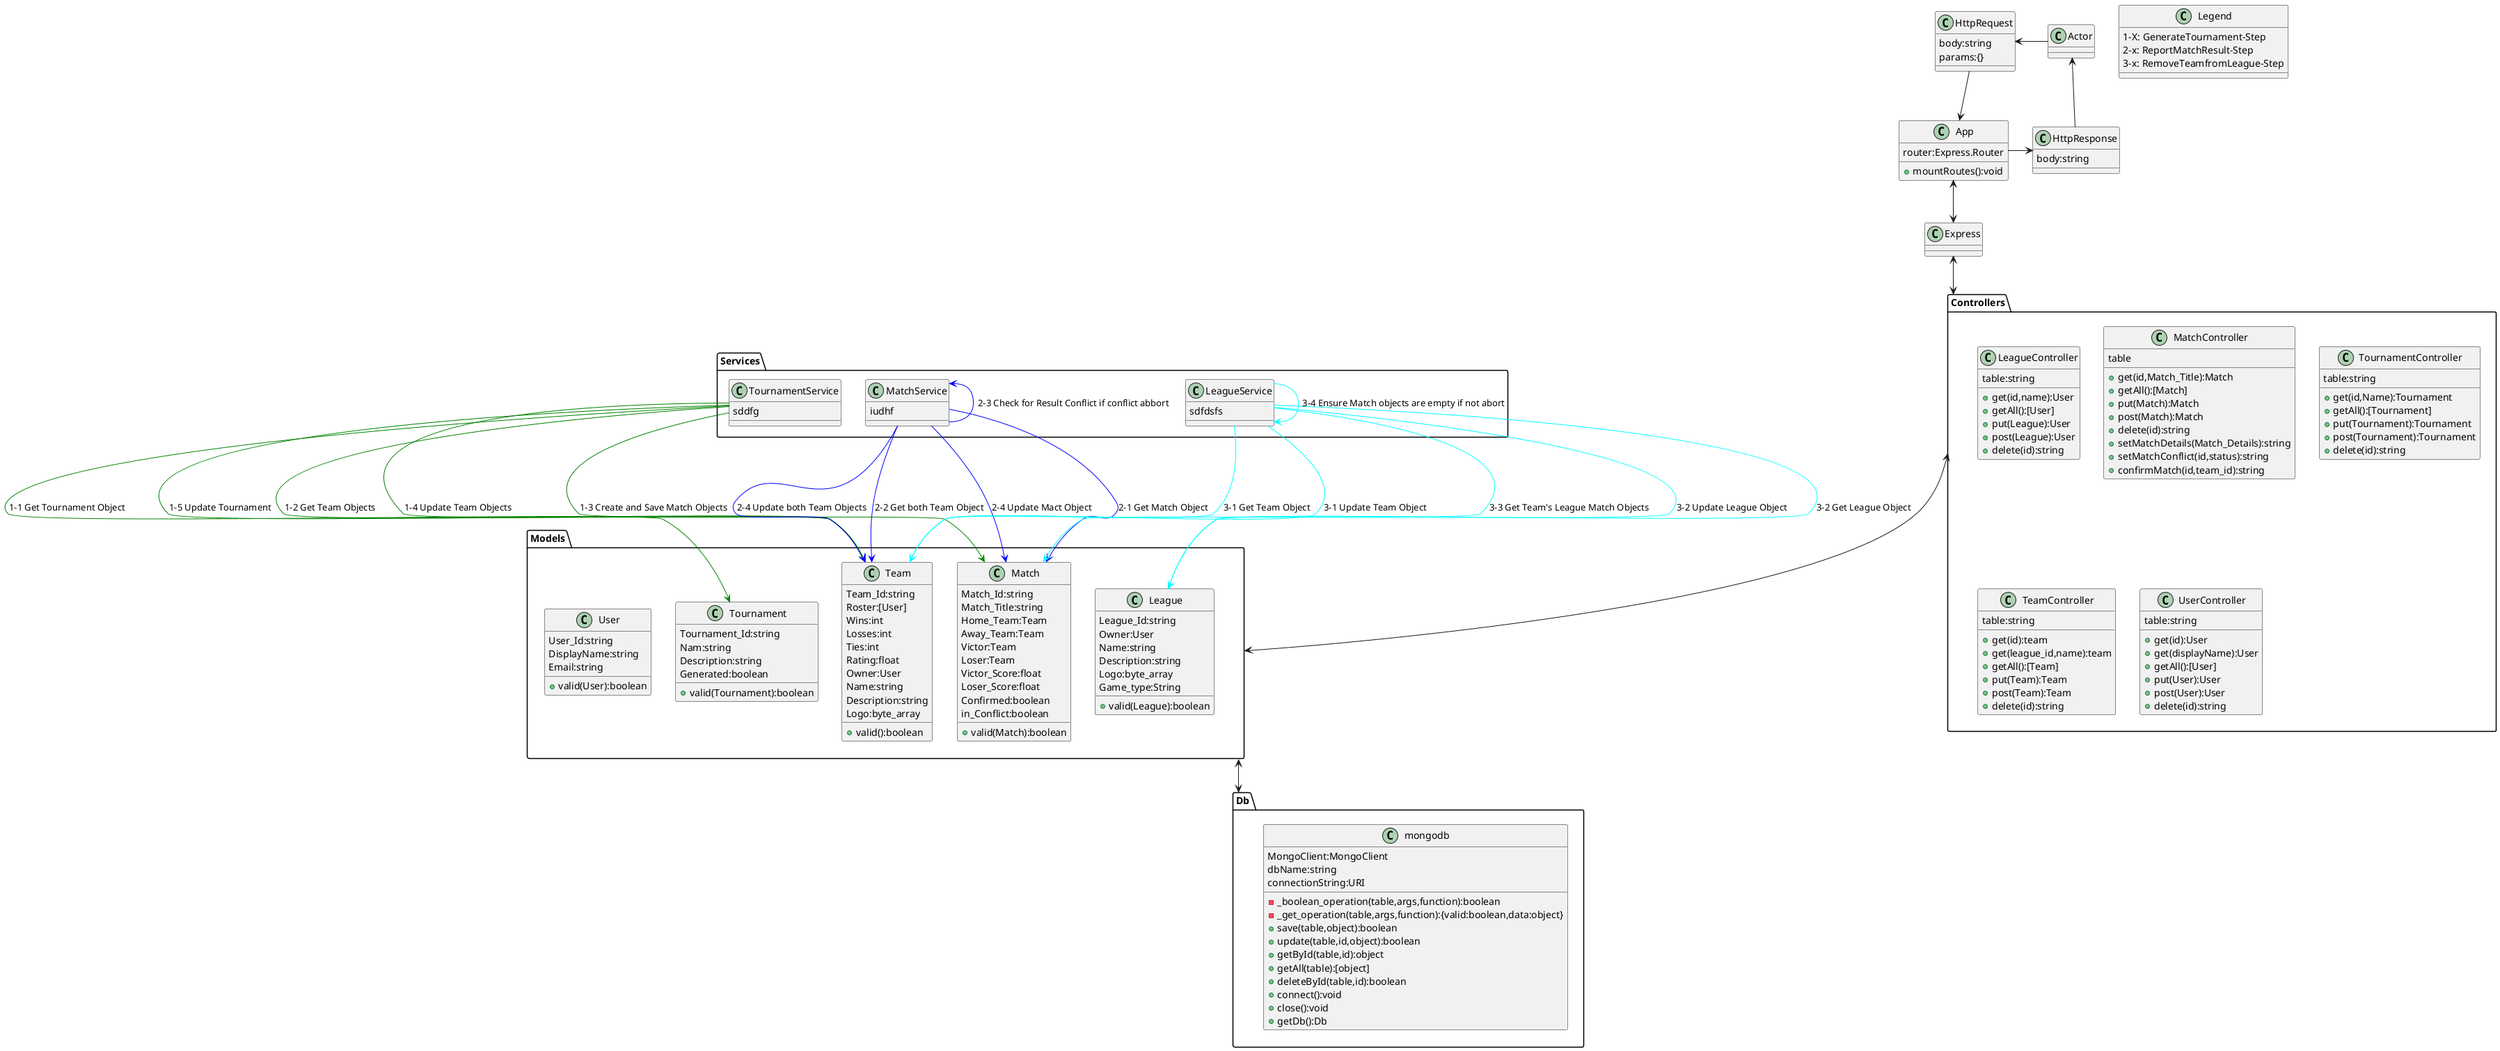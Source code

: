 @startuml

class Legend{
  1-X: GenerateTournament-Step
  2-x: ReportMatchResult-Step
  3-x: RemoveTeamfromLeague-Step
  }

class HttpRequest{
  body:string
  params:{}
  }

class Actor {
  }


class HttpResponse{
  body:string
  }

package Models {
  
  class League {
  League_Id:string
  Owner:User
  Name:string
  Description:string
  Logo:byte_array
  Game_type:String
  
  +valid(League):boolean
}

class Tournament {
  Tournament_Id:string
  Nam:string
  Description:string
  Generated:boolean
  +valid(Tournament):boolean
}

class Team {
  Team_Id:string
  Roster:[User]
  Wins:int
  Losses:int
  Ties:int
  Rating:float
  Owner:User
  Name:string
  Description:string
  Logo:byte_array
  +valid():boolean
  }
  
  class Match {
    Match_Id:string
    Match_Title:string
    Home_Team:Team
    Away_Team:Team
    Victor:Team
    Loser:Team
    Victor_Score:float
    Loser_Score:float
    Confirmed:boolean
    in_Conflict:boolean
    
    +valid(Match):boolean
  }
  
  class User{
    User_Id:string
    DisplayName:string
    Email:string
    +valid(User):boolean
  }
}

package Controllers {
  class LeagueController {
    table:string
    +get(id,name):User
    +getAll():[User]
    +put(League):User
    +post(League):User
    +delete(id):string
    
  }
  class MatchController {
    table
    +get(id,Match_Title):Match
    +getAll():[Match]
    +put(Match):Match
    +post(Match):Match
    +delete(id):string
    +setMatchDetails(Match_Details):string
    +setMatchConflict(id,status):string
    +confirmMatch(id,team_id):string
  }
  class TournamentController {
    table:string
    +get(id,Name):Tournament
    +getAll():[Tournament]
    +put(Tournament):Tournament
    +post(Tournament):Tournament
    +delete(id):string

    
  }
  class TeamController {
    table:string
    +get(id):team
    +get(league_id,name):team
    +getAll():[Team]
    +put(Team):Team
    +post(Team):Team
    +delete(id):string
  }
  class UserController {
    table:string
    +get(id):User
    +get(displayName):User
    +getAll():[User]
    +put(User):User
    +post(User):User
    +delete(id):string
  }
  
}

package Db {
  
  class mongodb {
      MongoClient:MongoClient
      dbName:string
      connectionString:URI
    
      -_boolean_operation(table,args,function):boolean
      -_get_operation(table,args,function):{valid:boolean,data:object}
    +save(table,object):boolean
    +update(table,id,object):boolean
    +getById(table,id):object
    +getAll(table):[object]
    +deleteById(table,id):boolean
    +connect():void
    +close():void
    +getDb():Db
    }
  
  }

package Services {
  class TournamentService{
    sddfg
  }
  
  class MatchService{
    iudhf
  }
  
  
  class LeagueService{
    sdfdsfs
  }
  
  
}

class Express{
  
}

class App{
  router:Express.Router
  +mountRoutes():void
}

HttpRequest -down-> App

Models <-down-> Db

App -right-> HttpResponse

App <-down-> Express

Express <-down-> Controllers

Controllers <-down-> Models

Actor -left-> HttpRequest

HttpResponse -up-> Actor

TournamentService -[#green]-> Tournament : 1-1 Get Tournament Object
TournamentService -[#green]-> Team : 1-2 Get Team Objects
TournamentService -[#green]-> Match: 1-3 Create and Save Match Objects
TournamentService -[#green]-> Team : 1-4 Update Team Objects
TournamentService -[#green]-> Team : 1-5 Update Tournament

MatchService -[#blue]-> Match : 2-1 Get Match Object
MatchService -[#blue]-> Team : 2-2 Get both Team Object
MatchService -[#blue]up-> MatchService : 2-3 Check for Result Conflict if conflict abbort
MatchService -[#blue]-> Team : 2-4 Update both Team Objects
MatchService -[#blue]-> Match : 2-4 Update Mact Object

LeagueService -[#cyan]-> Team : 3-1 Get Team Object
LeagueService -[#cyan]-> League : 3-2 Get League Object
LeagueService -[#cyan]-> Match : 3-3 Get Team's League Match Objects
LeagueService -[#cyan]-> LeagueService : 3-4 Ensure Match objects are empty if not abort
LeagueService -[#cyan]-> League : 3-2 Update League Object
LeagueService -[#cyan]-> Team : 3-1 Update Team Object




@enduml
